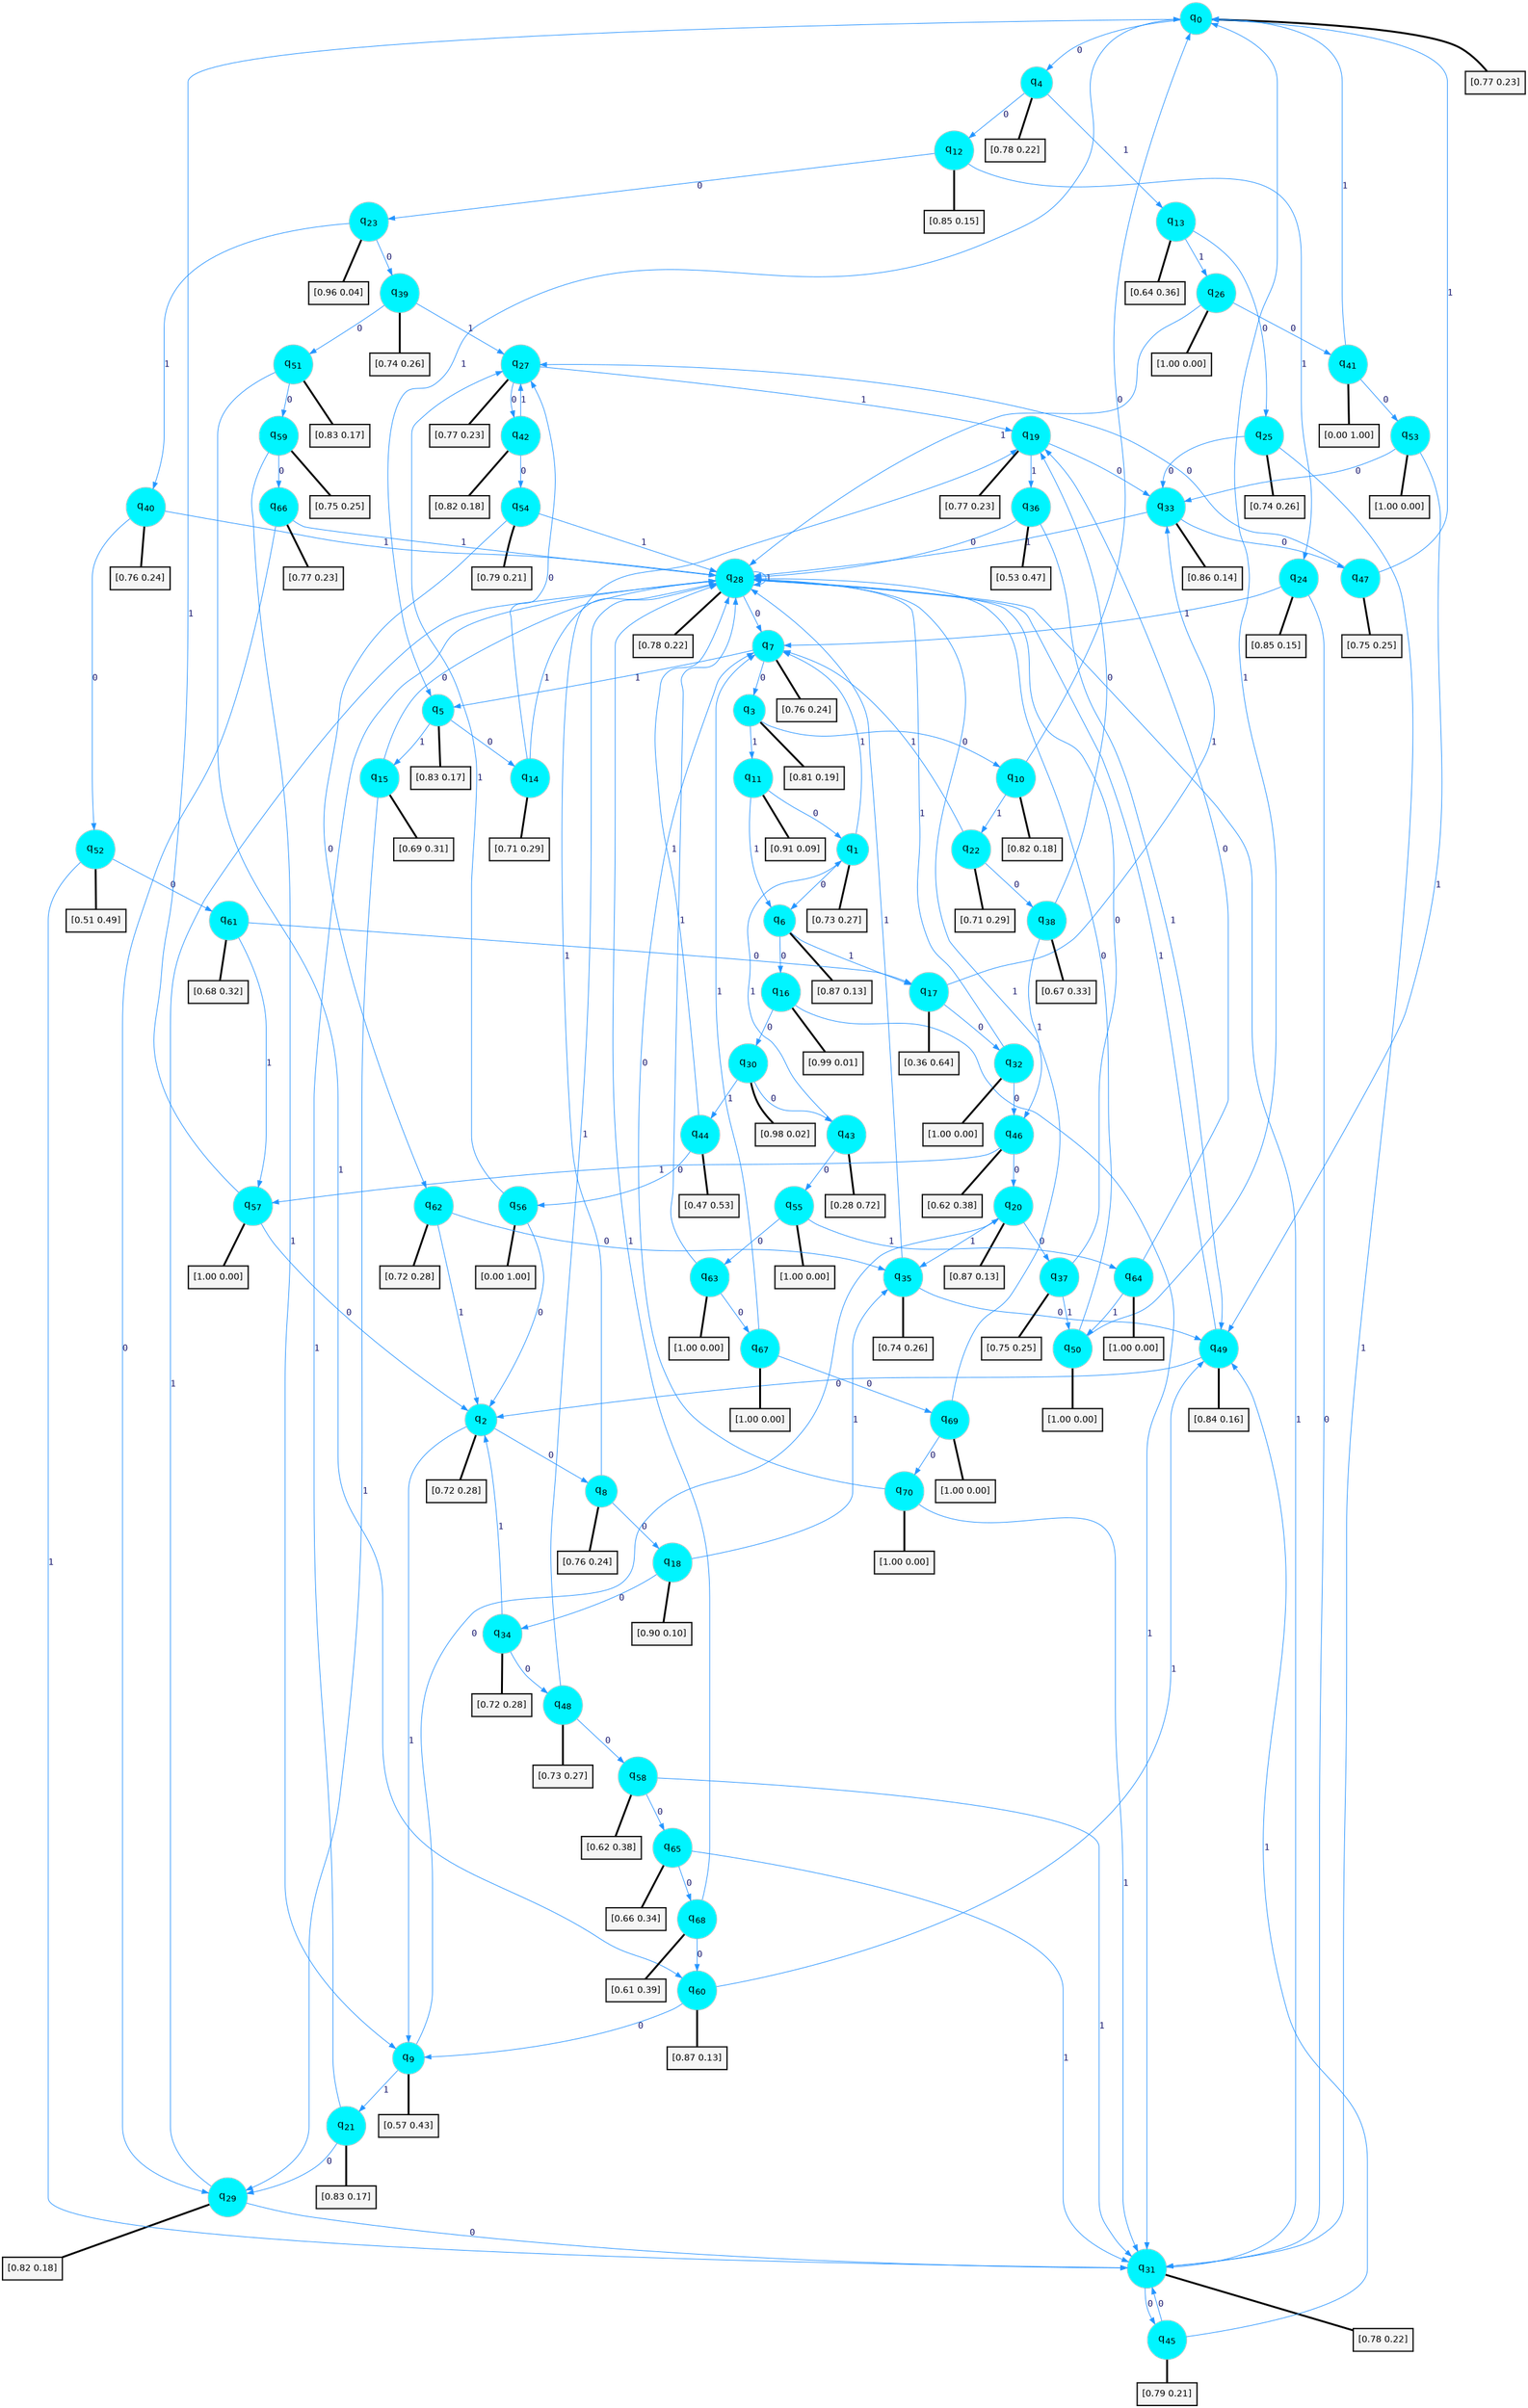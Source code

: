digraph G {
graph [
bgcolor=transparent, dpi=300, rankdir=TD, size="40,25"];
node [
color=gray, fillcolor=turquoise1, fontcolor=black, fontname=Helvetica, fontsize=16, fontweight=bold, shape=circle, style=filled];
edge [
arrowsize=1, color=dodgerblue1, fontcolor=midnightblue, fontname=courier, fontweight=bold, penwidth=1, style=solid, weight=20];
0[label=<q<SUB>0</SUB>>];
1[label=<q<SUB>1</SUB>>];
2[label=<q<SUB>2</SUB>>];
3[label=<q<SUB>3</SUB>>];
4[label=<q<SUB>4</SUB>>];
5[label=<q<SUB>5</SUB>>];
6[label=<q<SUB>6</SUB>>];
7[label=<q<SUB>7</SUB>>];
8[label=<q<SUB>8</SUB>>];
9[label=<q<SUB>9</SUB>>];
10[label=<q<SUB>10</SUB>>];
11[label=<q<SUB>11</SUB>>];
12[label=<q<SUB>12</SUB>>];
13[label=<q<SUB>13</SUB>>];
14[label=<q<SUB>14</SUB>>];
15[label=<q<SUB>15</SUB>>];
16[label=<q<SUB>16</SUB>>];
17[label=<q<SUB>17</SUB>>];
18[label=<q<SUB>18</SUB>>];
19[label=<q<SUB>19</SUB>>];
20[label=<q<SUB>20</SUB>>];
21[label=<q<SUB>21</SUB>>];
22[label=<q<SUB>22</SUB>>];
23[label=<q<SUB>23</SUB>>];
24[label=<q<SUB>24</SUB>>];
25[label=<q<SUB>25</SUB>>];
26[label=<q<SUB>26</SUB>>];
27[label=<q<SUB>27</SUB>>];
28[label=<q<SUB>28</SUB>>];
29[label=<q<SUB>29</SUB>>];
30[label=<q<SUB>30</SUB>>];
31[label=<q<SUB>31</SUB>>];
32[label=<q<SUB>32</SUB>>];
33[label=<q<SUB>33</SUB>>];
34[label=<q<SUB>34</SUB>>];
35[label=<q<SUB>35</SUB>>];
36[label=<q<SUB>36</SUB>>];
37[label=<q<SUB>37</SUB>>];
38[label=<q<SUB>38</SUB>>];
39[label=<q<SUB>39</SUB>>];
40[label=<q<SUB>40</SUB>>];
41[label=<q<SUB>41</SUB>>];
42[label=<q<SUB>42</SUB>>];
43[label=<q<SUB>43</SUB>>];
44[label=<q<SUB>44</SUB>>];
45[label=<q<SUB>45</SUB>>];
46[label=<q<SUB>46</SUB>>];
47[label=<q<SUB>47</SUB>>];
48[label=<q<SUB>48</SUB>>];
49[label=<q<SUB>49</SUB>>];
50[label=<q<SUB>50</SUB>>];
51[label=<q<SUB>51</SUB>>];
52[label=<q<SUB>52</SUB>>];
53[label=<q<SUB>53</SUB>>];
54[label=<q<SUB>54</SUB>>];
55[label=<q<SUB>55</SUB>>];
56[label=<q<SUB>56</SUB>>];
57[label=<q<SUB>57</SUB>>];
58[label=<q<SUB>58</SUB>>];
59[label=<q<SUB>59</SUB>>];
60[label=<q<SUB>60</SUB>>];
61[label=<q<SUB>61</SUB>>];
62[label=<q<SUB>62</SUB>>];
63[label=<q<SUB>63</SUB>>];
64[label=<q<SUB>64</SUB>>];
65[label=<q<SUB>65</SUB>>];
66[label=<q<SUB>66</SUB>>];
67[label=<q<SUB>67</SUB>>];
68[label=<q<SUB>68</SUB>>];
69[label=<q<SUB>69</SUB>>];
70[label=<q<SUB>70</SUB>>];
71[label="[0.77 0.23]", shape=box,fontcolor=black, fontname=Helvetica, fontsize=14, penwidth=2, fillcolor=whitesmoke,color=black];
72[label="[0.73 0.27]", shape=box,fontcolor=black, fontname=Helvetica, fontsize=14, penwidth=2, fillcolor=whitesmoke,color=black];
73[label="[0.72 0.28]", shape=box,fontcolor=black, fontname=Helvetica, fontsize=14, penwidth=2, fillcolor=whitesmoke,color=black];
74[label="[0.81 0.19]", shape=box,fontcolor=black, fontname=Helvetica, fontsize=14, penwidth=2, fillcolor=whitesmoke,color=black];
75[label="[0.78 0.22]", shape=box,fontcolor=black, fontname=Helvetica, fontsize=14, penwidth=2, fillcolor=whitesmoke,color=black];
76[label="[0.83 0.17]", shape=box,fontcolor=black, fontname=Helvetica, fontsize=14, penwidth=2, fillcolor=whitesmoke,color=black];
77[label="[0.87 0.13]", shape=box,fontcolor=black, fontname=Helvetica, fontsize=14, penwidth=2, fillcolor=whitesmoke,color=black];
78[label="[0.76 0.24]", shape=box,fontcolor=black, fontname=Helvetica, fontsize=14, penwidth=2, fillcolor=whitesmoke,color=black];
79[label="[0.76 0.24]", shape=box,fontcolor=black, fontname=Helvetica, fontsize=14, penwidth=2, fillcolor=whitesmoke,color=black];
80[label="[0.57 0.43]", shape=box,fontcolor=black, fontname=Helvetica, fontsize=14, penwidth=2, fillcolor=whitesmoke,color=black];
81[label="[0.82 0.18]", shape=box,fontcolor=black, fontname=Helvetica, fontsize=14, penwidth=2, fillcolor=whitesmoke,color=black];
82[label="[0.91 0.09]", shape=box,fontcolor=black, fontname=Helvetica, fontsize=14, penwidth=2, fillcolor=whitesmoke,color=black];
83[label="[0.85 0.15]", shape=box,fontcolor=black, fontname=Helvetica, fontsize=14, penwidth=2, fillcolor=whitesmoke,color=black];
84[label="[0.64 0.36]", shape=box,fontcolor=black, fontname=Helvetica, fontsize=14, penwidth=2, fillcolor=whitesmoke,color=black];
85[label="[0.71 0.29]", shape=box,fontcolor=black, fontname=Helvetica, fontsize=14, penwidth=2, fillcolor=whitesmoke,color=black];
86[label="[0.69 0.31]", shape=box,fontcolor=black, fontname=Helvetica, fontsize=14, penwidth=2, fillcolor=whitesmoke,color=black];
87[label="[0.99 0.01]", shape=box,fontcolor=black, fontname=Helvetica, fontsize=14, penwidth=2, fillcolor=whitesmoke,color=black];
88[label="[0.36 0.64]", shape=box,fontcolor=black, fontname=Helvetica, fontsize=14, penwidth=2, fillcolor=whitesmoke,color=black];
89[label="[0.90 0.10]", shape=box,fontcolor=black, fontname=Helvetica, fontsize=14, penwidth=2, fillcolor=whitesmoke,color=black];
90[label="[0.77 0.23]", shape=box,fontcolor=black, fontname=Helvetica, fontsize=14, penwidth=2, fillcolor=whitesmoke,color=black];
91[label="[0.87 0.13]", shape=box,fontcolor=black, fontname=Helvetica, fontsize=14, penwidth=2, fillcolor=whitesmoke,color=black];
92[label="[0.83 0.17]", shape=box,fontcolor=black, fontname=Helvetica, fontsize=14, penwidth=2, fillcolor=whitesmoke,color=black];
93[label="[0.71 0.29]", shape=box,fontcolor=black, fontname=Helvetica, fontsize=14, penwidth=2, fillcolor=whitesmoke,color=black];
94[label="[0.96 0.04]", shape=box,fontcolor=black, fontname=Helvetica, fontsize=14, penwidth=2, fillcolor=whitesmoke,color=black];
95[label="[0.85 0.15]", shape=box,fontcolor=black, fontname=Helvetica, fontsize=14, penwidth=2, fillcolor=whitesmoke,color=black];
96[label="[0.74 0.26]", shape=box,fontcolor=black, fontname=Helvetica, fontsize=14, penwidth=2, fillcolor=whitesmoke,color=black];
97[label="[1.00 0.00]", shape=box,fontcolor=black, fontname=Helvetica, fontsize=14, penwidth=2, fillcolor=whitesmoke,color=black];
98[label="[0.77 0.23]", shape=box,fontcolor=black, fontname=Helvetica, fontsize=14, penwidth=2, fillcolor=whitesmoke,color=black];
99[label="[0.78 0.22]", shape=box,fontcolor=black, fontname=Helvetica, fontsize=14, penwidth=2, fillcolor=whitesmoke,color=black];
100[label="[0.82 0.18]", shape=box,fontcolor=black, fontname=Helvetica, fontsize=14, penwidth=2, fillcolor=whitesmoke,color=black];
101[label="[0.98 0.02]", shape=box,fontcolor=black, fontname=Helvetica, fontsize=14, penwidth=2, fillcolor=whitesmoke,color=black];
102[label="[0.78 0.22]", shape=box,fontcolor=black, fontname=Helvetica, fontsize=14, penwidth=2, fillcolor=whitesmoke,color=black];
103[label="[1.00 0.00]", shape=box,fontcolor=black, fontname=Helvetica, fontsize=14, penwidth=2, fillcolor=whitesmoke,color=black];
104[label="[0.86 0.14]", shape=box,fontcolor=black, fontname=Helvetica, fontsize=14, penwidth=2, fillcolor=whitesmoke,color=black];
105[label="[0.72 0.28]", shape=box,fontcolor=black, fontname=Helvetica, fontsize=14, penwidth=2, fillcolor=whitesmoke,color=black];
106[label="[0.74 0.26]", shape=box,fontcolor=black, fontname=Helvetica, fontsize=14, penwidth=2, fillcolor=whitesmoke,color=black];
107[label="[0.53 0.47]", shape=box,fontcolor=black, fontname=Helvetica, fontsize=14, penwidth=2, fillcolor=whitesmoke,color=black];
108[label="[0.75 0.25]", shape=box,fontcolor=black, fontname=Helvetica, fontsize=14, penwidth=2, fillcolor=whitesmoke,color=black];
109[label="[0.67 0.33]", shape=box,fontcolor=black, fontname=Helvetica, fontsize=14, penwidth=2, fillcolor=whitesmoke,color=black];
110[label="[0.74 0.26]", shape=box,fontcolor=black, fontname=Helvetica, fontsize=14, penwidth=2, fillcolor=whitesmoke,color=black];
111[label="[0.76 0.24]", shape=box,fontcolor=black, fontname=Helvetica, fontsize=14, penwidth=2, fillcolor=whitesmoke,color=black];
112[label="[0.00 1.00]", shape=box,fontcolor=black, fontname=Helvetica, fontsize=14, penwidth=2, fillcolor=whitesmoke,color=black];
113[label="[0.82 0.18]", shape=box,fontcolor=black, fontname=Helvetica, fontsize=14, penwidth=2, fillcolor=whitesmoke,color=black];
114[label="[0.28 0.72]", shape=box,fontcolor=black, fontname=Helvetica, fontsize=14, penwidth=2, fillcolor=whitesmoke,color=black];
115[label="[0.47 0.53]", shape=box,fontcolor=black, fontname=Helvetica, fontsize=14, penwidth=2, fillcolor=whitesmoke,color=black];
116[label="[0.79 0.21]", shape=box,fontcolor=black, fontname=Helvetica, fontsize=14, penwidth=2, fillcolor=whitesmoke,color=black];
117[label="[0.62 0.38]", shape=box,fontcolor=black, fontname=Helvetica, fontsize=14, penwidth=2, fillcolor=whitesmoke,color=black];
118[label="[0.75 0.25]", shape=box,fontcolor=black, fontname=Helvetica, fontsize=14, penwidth=2, fillcolor=whitesmoke,color=black];
119[label="[0.73 0.27]", shape=box,fontcolor=black, fontname=Helvetica, fontsize=14, penwidth=2, fillcolor=whitesmoke,color=black];
120[label="[0.84 0.16]", shape=box,fontcolor=black, fontname=Helvetica, fontsize=14, penwidth=2, fillcolor=whitesmoke,color=black];
121[label="[1.00 0.00]", shape=box,fontcolor=black, fontname=Helvetica, fontsize=14, penwidth=2, fillcolor=whitesmoke,color=black];
122[label="[0.83 0.17]", shape=box,fontcolor=black, fontname=Helvetica, fontsize=14, penwidth=2, fillcolor=whitesmoke,color=black];
123[label="[0.51 0.49]", shape=box,fontcolor=black, fontname=Helvetica, fontsize=14, penwidth=2, fillcolor=whitesmoke,color=black];
124[label="[1.00 0.00]", shape=box,fontcolor=black, fontname=Helvetica, fontsize=14, penwidth=2, fillcolor=whitesmoke,color=black];
125[label="[0.79 0.21]", shape=box,fontcolor=black, fontname=Helvetica, fontsize=14, penwidth=2, fillcolor=whitesmoke,color=black];
126[label="[1.00 0.00]", shape=box,fontcolor=black, fontname=Helvetica, fontsize=14, penwidth=2, fillcolor=whitesmoke,color=black];
127[label="[0.00 1.00]", shape=box,fontcolor=black, fontname=Helvetica, fontsize=14, penwidth=2, fillcolor=whitesmoke,color=black];
128[label="[1.00 0.00]", shape=box,fontcolor=black, fontname=Helvetica, fontsize=14, penwidth=2, fillcolor=whitesmoke,color=black];
129[label="[0.62 0.38]", shape=box,fontcolor=black, fontname=Helvetica, fontsize=14, penwidth=2, fillcolor=whitesmoke,color=black];
130[label="[0.75 0.25]", shape=box,fontcolor=black, fontname=Helvetica, fontsize=14, penwidth=2, fillcolor=whitesmoke,color=black];
131[label="[0.87 0.13]", shape=box,fontcolor=black, fontname=Helvetica, fontsize=14, penwidth=2, fillcolor=whitesmoke,color=black];
132[label="[0.68 0.32]", shape=box,fontcolor=black, fontname=Helvetica, fontsize=14, penwidth=2, fillcolor=whitesmoke,color=black];
133[label="[0.72 0.28]", shape=box,fontcolor=black, fontname=Helvetica, fontsize=14, penwidth=2, fillcolor=whitesmoke,color=black];
134[label="[1.00 0.00]", shape=box,fontcolor=black, fontname=Helvetica, fontsize=14, penwidth=2, fillcolor=whitesmoke,color=black];
135[label="[1.00 0.00]", shape=box,fontcolor=black, fontname=Helvetica, fontsize=14, penwidth=2, fillcolor=whitesmoke,color=black];
136[label="[0.66 0.34]", shape=box,fontcolor=black, fontname=Helvetica, fontsize=14, penwidth=2, fillcolor=whitesmoke,color=black];
137[label="[0.77 0.23]", shape=box,fontcolor=black, fontname=Helvetica, fontsize=14, penwidth=2, fillcolor=whitesmoke,color=black];
138[label="[1.00 0.00]", shape=box,fontcolor=black, fontname=Helvetica, fontsize=14, penwidth=2, fillcolor=whitesmoke,color=black];
139[label="[0.61 0.39]", shape=box,fontcolor=black, fontname=Helvetica, fontsize=14, penwidth=2, fillcolor=whitesmoke,color=black];
140[label="[1.00 0.00]", shape=box,fontcolor=black, fontname=Helvetica, fontsize=14, penwidth=2, fillcolor=whitesmoke,color=black];
141[label="[1.00 0.00]", shape=box,fontcolor=black, fontname=Helvetica, fontsize=14, penwidth=2, fillcolor=whitesmoke,color=black];
0->4 [label=0];
0->5 [label=1];
0->71 [arrowhead=none, penwidth=3,color=black];
1->6 [label=0];
1->7 [label=1];
1->72 [arrowhead=none, penwidth=3,color=black];
2->8 [label=0];
2->9 [label=1];
2->73 [arrowhead=none, penwidth=3,color=black];
3->10 [label=0];
3->11 [label=1];
3->74 [arrowhead=none, penwidth=3,color=black];
4->12 [label=0];
4->13 [label=1];
4->75 [arrowhead=none, penwidth=3,color=black];
5->14 [label=0];
5->15 [label=1];
5->76 [arrowhead=none, penwidth=3,color=black];
6->16 [label=0];
6->17 [label=1];
6->77 [arrowhead=none, penwidth=3,color=black];
7->3 [label=0];
7->5 [label=1];
7->78 [arrowhead=none, penwidth=3,color=black];
8->18 [label=0];
8->19 [label=1];
8->79 [arrowhead=none, penwidth=3,color=black];
9->20 [label=0];
9->21 [label=1];
9->80 [arrowhead=none, penwidth=3,color=black];
10->0 [label=0];
10->22 [label=1];
10->81 [arrowhead=none, penwidth=3,color=black];
11->1 [label=0];
11->6 [label=1];
11->82 [arrowhead=none, penwidth=3,color=black];
12->23 [label=0];
12->24 [label=1];
12->83 [arrowhead=none, penwidth=3,color=black];
13->25 [label=0];
13->26 [label=1];
13->84 [arrowhead=none, penwidth=3,color=black];
14->27 [label=0];
14->28 [label=1];
14->85 [arrowhead=none, penwidth=3,color=black];
15->28 [label=0];
15->29 [label=1];
15->86 [arrowhead=none, penwidth=3,color=black];
16->30 [label=0];
16->31 [label=1];
16->87 [arrowhead=none, penwidth=3,color=black];
17->32 [label=0];
17->33 [label=1];
17->88 [arrowhead=none, penwidth=3,color=black];
18->34 [label=0];
18->35 [label=1];
18->89 [arrowhead=none, penwidth=3,color=black];
19->33 [label=0];
19->36 [label=1];
19->90 [arrowhead=none, penwidth=3,color=black];
20->37 [label=0];
20->35 [label=1];
20->91 [arrowhead=none, penwidth=3,color=black];
21->29 [label=0];
21->28 [label=1];
21->92 [arrowhead=none, penwidth=3,color=black];
22->38 [label=0];
22->7 [label=1];
22->93 [arrowhead=none, penwidth=3,color=black];
23->39 [label=0];
23->40 [label=1];
23->94 [arrowhead=none, penwidth=3,color=black];
24->31 [label=0];
24->7 [label=1];
24->95 [arrowhead=none, penwidth=3,color=black];
25->33 [label=0];
25->31 [label=1];
25->96 [arrowhead=none, penwidth=3,color=black];
26->41 [label=0];
26->28 [label=1];
26->97 [arrowhead=none, penwidth=3,color=black];
27->42 [label=0];
27->19 [label=1];
27->98 [arrowhead=none, penwidth=3,color=black];
28->7 [label=0];
28->28 [label=1];
28->99 [arrowhead=none, penwidth=3,color=black];
29->31 [label=0];
29->28 [label=1];
29->100 [arrowhead=none, penwidth=3,color=black];
30->43 [label=0];
30->44 [label=1];
30->101 [arrowhead=none, penwidth=3,color=black];
31->45 [label=0];
31->28 [label=1];
31->102 [arrowhead=none, penwidth=3,color=black];
32->46 [label=0];
32->28 [label=1];
32->103 [arrowhead=none, penwidth=3,color=black];
33->47 [label=0];
33->28 [label=1];
33->104 [arrowhead=none, penwidth=3,color=black];
34->48 [label=0];
34->2 [label=1];
34->105 [arrowhead=none, penwidth=3,color=black];
35->49 [label=0];
35->28 [label=1];
35->106 [arrowhead=none, penwidth=3,color=black];
36->28 [label=0];
36->49 [label=1];
36->107 [arrowhead=none, penwidth=3,color=black];
37->28 [label=0];
37->50 [label=1];
37->108 [arrowhead=none, penwidth=3,color=black];
38->19 [label=0];
38->46 [label=1];
38->109 [arrowhead=none, penwidth=3,color=black];
39->51 [label=0];
39->27 [label=1];
39->110 [arrowhead=none, penwidth=3,color=black];
40->52 [label=0];
40->28 [label=1];
40->111 [arrowhead=none, penwidth=3,color=black];
41->53 [label=0];
41->0 [label=1];
41->112 [arrowhead=none, penwidth=3,color=black];
42->54 [label=0];
42->27 [label=1];
42->113 [arrowhead=none, penwidth=3,color=black];
43->55 [label=0];
43->1 [label=1];
43->114 [arrowhead=none, penwidth=3,color=black];
44->56 [label=0];
44->28 [label=1];
44->115 [arrowhead=none, penwidth=3,color=black];
45->31 [label=0];
45->49 [label=1];
45->116 [arrowhead=none, penwidth=3,color=black];
46->20 [label=0];
46->57 [label=1];
46->117 [arrowhead=none, penwidth=3,color=black];
47->27 [label=0];
47->0 [label=1];
47->118 [arrowhead=none, penwidth=3,color=black];
48->58 [label=0];
48->28 [label=1];
48->119 [arrowhead=none, penwidth=3,color=black];
49->2 [label=0];
49->28 [label=1];
49->120 [arrowhead=none, penwidth=3,color=black];
50->28 [label=0];
50->0 [label=1];
50->121 [arrowhead=none, penwidth=3,color=black];
51->59 [label=0];
51->60 [label=1];
51->122 [arrowhead=none, penwidth=3,color=black];
52->61 [label=0];
52->31 [label=1];
52->123 [arrowhead=none, penwidth=3,color=black];
53->33 [label=0];
53->49 [label=1];
53->124 [arrowhead=none, penwidth=3,color=black];
54->62 [label=0];
54->28 [label=1];
54->125 [arrowhead=none, penwidth=3,color=black];
55->63 [label=0];
55->64 [label=1];
55->126 [arrowhead=none, penwidth=3,color=black];
56->2 [label=0];
56->27 [label=1];
56->127 [arrowhead=none, penwidth=3,color=black];
57->2 [label=0];
57->0 [label=1];
57->128 [arrowhead=none, penwidth=3,color=black];
58->65 [label=0];
58->31 [label=1];
58->129 [arrowhead=none, penwidth=3,color=black];
59->66 [label=0];
59->9 [label=1];
59->130 [arrowhead=none, penwidth=3,color=black];
60->9 [label=0];
60->49 [label=1];
60->131 [arrowhead=none, penwidth=3,color=black];
61->17 [label=0];
61->57 [label=1];
61->132 [arrowhead=none, penwidth=3,color=black];
62->35 [label=0];
62->2 [label=1];
62->133 [arrowhead=none, penwidth=3,color=black];
63->67 [label=0];
63->28 [label=1];
63->134 [arrowhead=none, penwidth=3,color=black];
64->19 [label=0];
64->50 [label=1];
64->135 [arrowhead=none, penwidth=3,color=black];
65->68 [label=0];
65->31 [label=1];
65->136 [arrowhead=none, penwidth=3,color=black];
66->29 [label=0];
66->28 [label=1];
66->137 [arrowhead=none, penwidth=3,color=black];
67->69 [label=0];
67->7 [label=1];
67->138 [arrowhead=none, penwidth=3,color=black];
68->60 [label=0];
68->28 [label=1];
68->139 [arrowhead=none, penwidth=3,color=black];
69->70 [label=0];
69->28 [label=1];
69->140 [arrowhead=none, penwidth=3,color=black];
70->7 [label=0];
70->31 [label=1];
70->141 [arrowhead=none, penwidth=3,color=black];
}

